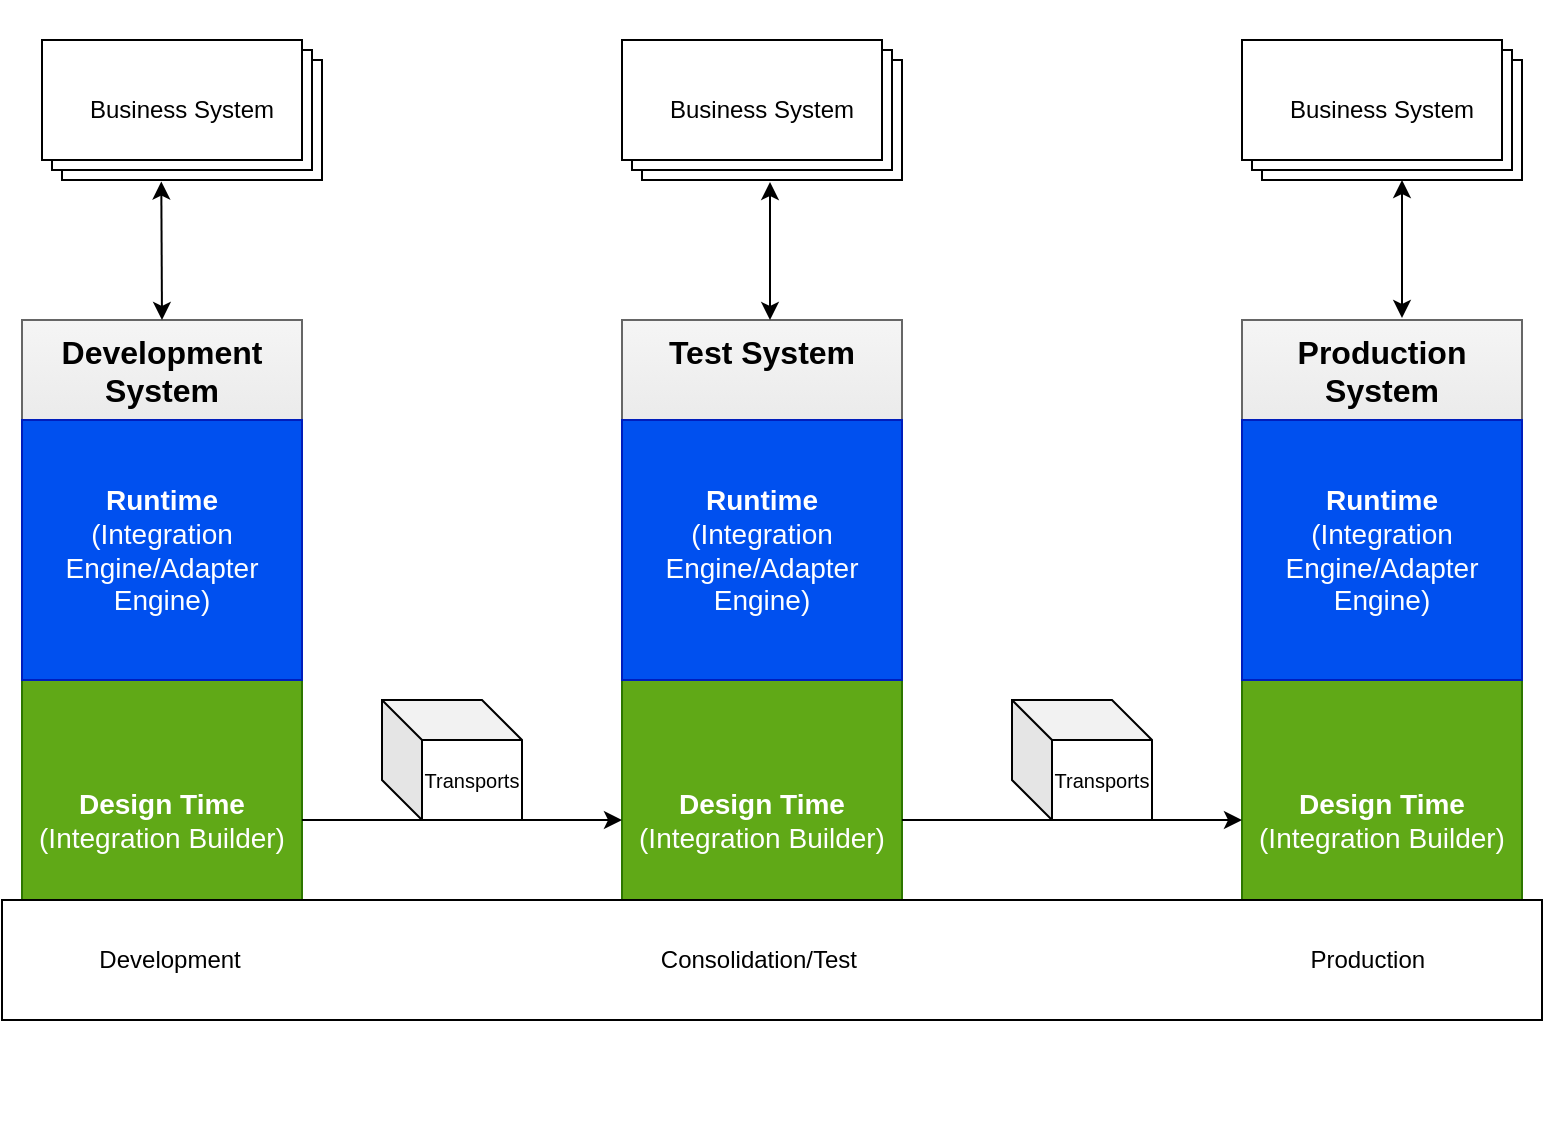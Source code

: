 <mxfile version="24.2.1" type="github">
  <diagram name="Page-1" id="6VO2VrPLk1c468jGjxc4">
    <mxGraphModel dx="1042" dy="1669" grid="1" gridSize="10" guides="1" tooltips="1" connect="1" arrows="1" fold="1" page="1" pageScale="1" pageWidth="850" pageHeight="1100" math="0" shadow="0">
      <root>
        <mxCell id="0" />
        <mxCell id="1" parent="0" />
        <mxCell id="6OjtRYAJ5GlpUmHmKCSw-73" value="" style="group" parent="1" vertex="1" connectable="0">
          <mxGeometry x="50" y="-40" width="770" height="560" as="geometry" />
        </mxCell>
        <mxCell id="6OjtRYAJ5GlpUmHmKCSw-47" value="" style="group;fillColor=#f5f5f5;gradientColor=#b3b3b3;strokeColor=#666666;" parent="6OjtRYAJ5GlpUmHmKCSw-73" vertex="1" connectable="0">
          <mxGeometry x="620" y="160" width="140" height="320" as="geometry" />
        </mxCell>
        <mxCell id="6OjtRYAJ5GlpUmHmKCSw-32" value="&lt;div style=&quot;&quot;&gt;&lt;font style=&quot;font-size: 16px;&quot;&gt;Production System&lt;/font&gt;&lt;/div&gt;" style="rounded=0;whiteSpace=wrap;html=1;verticalAlign=top;fillColor=#f5f5f5;strokeColor=#666666;fontSize=14;fontStyle=1;gradientColor=#b3b3b3;" parent="6OjtRYAJ5GlpUmHmKCSw-47" vertex="1">
          <mxGeometry width="140" height="320" as="geometry" />
        </mxCell>
        <mxCell id="6OjtRYAJ5GlpUmHmKCSw-33" value="&lt;b&gt;Design Time&lt;/b&gt;&lt;div style=&quot;font-size: 14px;&quot;&gt;(Integration Builder)&lt;/div&gt;" style="rounded=0;whiteSpace=wrap;html=1;fillColor=#60a917;strokeColor=#2D7600;fontSize=14;fontColor=#ffffff;" parent="6OjtRYAJ5GlpUmHmKCSw-47" vertex="1">
          <mxGeometry y="180" width="140" height="140" as="geometry" />
        </mxCell>
        <mxCell id="6OjtRYAJ5GlpUmHmKCSw-34" value="&lt;font style=&quot;font-size: 14px;&quot;&gt;&lt;b&gt;Runtime&lt;/b&gt;&lt;/font&gt;&lt;div style=&quot;font-size: 14px;&quot;&gt;&lt;font style=&quot;font-size: 14px;&quot;&gt;(Integration Engine/Adapter Engine)&lt;/font&gt;&lt;/div&gt;" style="rounded=0;whiteSpace=wrap;html=1;fillColor=#0050ef;strokeColor=#001DBC;fontColor=#ffffff;" parent="6OjtRYAJ5GlpUmHmKCSw-47" vertex="1">
          <mxGeometry y="50" width="140" height="130" as="geometry" />
        </mxCell>
        <mxCell id="6OjtRYAJ5GlpUmHmKCSw-29" value="" style="group" parent="6OjtRYAJ5GlpUmHmKCSw-73" vertex="1" connectable="0">
          <mxGeometry x="310" y="160" width="460" height="400" as="geometry" />
        </mxCell>
        <mxCell id="6OjtRYAJ5GlpUmHmKCSw-4" value="&lt;div style=&quot;&quot;&gt;&lt;font style=&quot;font-size: 16px;&quot;&gt;Test System&lt;/font&gt;&lt;/div&gt;" style="rounded=0;whiteSpace=wrap;html=1;verticalAlign=top;fillColor=#f5f5f5;strokeColor=#666666;fontSize=14;fontStyle=1;gradientColor=#b3b3b3;" parent="6OjtRYAJ5GlpUmHmKCSw-29" vertex="1">
          <mxGeometry width="140" height="320" as="geometry" />
        </mxCell>
        <mxCell id="6OjtRYAJ5GlpUmHmKCSw-27" value="&lt;b&gt;Design Time&lt;/b&gt;&lt;div style=&quot;font-size: 14px;&quot;&gt;(Integration Builder)&lt;/div&gt;" style="rounded=0;whiteSpace=wrap;html=1;fillColor=#60a917;strokeColor=#2D7600;fontSize=14;fontColor=#ffffff;" parent="6OjtRYAJ5GlpUmHmKCSw-29" vertex="1">
          <mxGeometry y="180" width="140" height="140" as="geometry" />
        </mxCell>
        <mxCell id="6OjtRYAJ5GlpUmHmKCSw-28" value="&lt;font style=&quot;font-size: 14px;&quot;&gt;&lt;b&gt;Runtime&lt;/b&gt;&lt;/font&gt;&lt;div style=&quot;font-size: 14px;&quot;&gt;&lt;font style=&quot;font-size: 14px;&quot;&gt;(Integration Engine/Adapter Engine)&lt;/font&gt;&lt;/div&gt;" style="rounded=0;whiteSpace=wrap;html=1;fillColor=#0050ef;strokeColor=#001DBC;fontColor=#ffffff;" parent="6OjtRYAJ5GlpUmHmKCSw-29" vertex="1">
          <mxGeometry y="50" width="140" height="130" as="geometry" />
        </mxCell>
        <mxCell id="6OjtRYAJ5GlpUmHmKCSw-13" value="&lt;font style=&quot;font-size: 10px;&quot;&gt;Transports&lt;/font&gt;" style="shape=cube;whiteSpace=wrap;html=1;boundedLbl=1;backgroundOutline=1;darkOpacity=0.05;darkOpacity2=0.1;" parent="6OjtRYAJ5GlpUmHmKCSw-29" vertex="1">
          <mxGeometry x="195" y="190" width="70" height="60" as="geometry" />
        </mxCell>
        <mxCell id="6OjtRYAJ5GlpUmHmKCSw-12" value="&lt;font style=&quot;font-size: 10px;&quot;&gt;Transports&lt;/font&gt;" style="shape=cube;whiteSpace=wrap;html=1;boundedLbl=1;backgroundOutline=1;darkOpacity=0.05;darkOpacity2=0.1;" parent="6OjtRYAJ5GlpUmHmKCSw-73" vertex="1">
          <mxGeometry x="190" y="350" width="70" height="60" as="geometry" />
        </mxCell>
        <mxCell id="6OjtRYAJ5GlpUmHmKCSw-48" value="" style="group;fillColor=#f5f5f5;strokeColor=#666666;gradientColor=#b3b3b3;" parent="6OjtRYAJ5GlpUmHmKCSw-73" vertex="1" connectable="0">
          <mxGeometry x="10" y="160" width="140" height="320" as="geometry" />
        </mxCell>
        <mxCell id="6OjtRYAJ5GlpUmHmKCSw-49" value="&lt;div style=&quot;&quot;&gt;&lt;font style=&quot;font-size: 16px;&quot;&gt;Development System&lt;/font&gt;&lt;/div&gt;" style="rounded=0;whiteSpace=wrap;html=1;verticalAlign=top;fillColor=#f5f5f5;strokeColor=#666666;fontSize=14;fontStyle=1;gradientColor=#b3b3b3;" parent="6OjtRYAJ5GlpUmHmKCSw-48" vertex="1">
          <mxGeometry width="140" height="320" as="geometry" />
        </mxCell>
        <mxCell id="6OjtRYAJ5GlpUmHmKCSw-50" value="&lt;b&gt;Design Time&lt;/b&gt;&lt;div style=&quot;font-size: 14px;&quot;&gt;(Integration Builder)&lt;/div&gt;" style="rounded=0;whiteSpace=wrap;html=1;fillColor=#60a917;strokeColor=#2D7600;fontSize=14;fontColor=#ffffff;" parent="6OjtRYAJ5GlpUmHmKCSw-48" vertex="1">
          <mxGeometry y="180" width="140" height="140" as="geometry" />
        </mxCell>
        <mxCell id="6OjtRYAJ5GlpUmHmKCSw-51" value="&lt;font style=&quot;font-size: 14px;&quot;&gt;&lt;b&gt;Runtime&lt;/b&gt;&lt;/font&gt;&lt;div style=&quot;font-size: 14px;&quot;&gt;&lt;font style=&quot;font-size: 14px;&quot;&gt;(Integration Engine/Adapter Engine)&lt;/font&gt;&lt;/div&gt;" style="rounded=0;whiteSpace=wrap;html=1;fillColor=#0050ef;strokeColor=#001DBC;fontColor=#ffffff;" parent="6OjtRYAJ5GlpUmHmKCSw-48" vertex="1">
          <mxGeometry y="50" width="140" height="130" as="geometry" />
        </mxCell>
        <mxCell id="6OjtRYAJ5GlpUmHmKCSw-10" value="&amp;nbsp; &amp;nbsp; &amp;nbsp; &amp;nbsp; &amp;nbsp; &amp;nbsp; &amp;nbsp; Development&amp;nbsp; &amp;nbsp; &amp;nbsp; &amp;nbsp; &amp;nbsp; &amp;nbsp; &amp;nbsp; &amp;nbsp; &amp;nbsp; &amp;nbsp; &amp;nbsp; &amp;nbsp; &amp;nbsp; &amp;nbsp; &amp;nbsp; &amp;nbsp; &amp;nbsp; &amp;nbsp; &amp;nbsp; &amp;nbsp; &amp;nbsp; &amp;nbsp; &amp;nbsp; &amp;nbsp; &amp;nbsp; &amp;nbsp; &amp;nbsp; &amp;nbsp; &amp;nbsp; &amp;nbsp; &amp;nbsp; &amp;nbsp;Consolidation/Test&amp;nbsp; &amp;nbsp; &amp;nbsp; &amp;nbsp; &amp;nbsp; &amp;nbsp; &amp;nbsp; &amp;nbsp; &amp;nbsp; &amp;nbsp; &amp;nbsp; &amp;nbsp; &amp;nbsp; &amp;nbsp; &amp;nbsp; &amp;nbsp; &amp;nbsp; &amp;nbsp; &amp;nbsp; &amp;nbsp; &amp;nbsp; &amp;nbsp; &amp;nbsp; &amp;nbsp; &amp;nbsp; &amp;nbsp; &amp;nbsp; &amp;nbsp; &amp;nbsp; &amp;nbsp; &amp;nbsp; &amp;nbsp; &amp;nbsp; &amp;nbsp; Production" style="rounded=0;whiteSpace=wrap;html=1;align=left;" parent="6OjtRYAJ5GlpUmHmKCSw-73" vertex="1">
          <mxGeometry y="450" width="770" height="60" as="geometry" />
        </mxCell>
        <mxCell id="6OjtRYAJ5GlpUmHmKCSw-61" value="" style="endArrow=classic;html=1;rounded=0;exitX=1;exitY=0.5;exitDx=0;exitDy=0;" parent="6OjtRYAJ5GlpUmHmKCSw-73" source="6OjtRYAJ5GlpUmHmKCSw-50" edge="1">
          <mxGeometry width="50" height="50" relative="1" as="geometry">
            <mxPoint x="350" y="280" as="sourcePoint" />
            <mxPoint x="310" y="410" as="targetPoint" />
          </mxGeometry>
        </mxCell>
        <mxCell id="6OjtRYAJ5GlpUmHmKCSw-62" value="" style="endArrow=classic;html=1;rounded=0;exitX=1;exitY=0.5;exitDx=0;exitDy=0;entryX=0;entryY=0.5;entryDx=0;entryDy=0;" parent="6OjtRYAJ5GlpUmHmKCSw-73" source="6OjtRYAJ5GlpUmHmKCSw-27" target="6OjtRYAJ5GlpUmHmKCSw-33" edge="1">
          <mxGeometry width="50" height="50" relative="1" as="geometry">
            <mxPoint x="350" y="280" as="sourcePoint" />
            <mxPoint x="400" y="230" as="targetPoint" />
          </mxGeometry>
        </mxCell>
        <mxCell id="mbGNxFcAca0af5bfLa4R-3" value="" style="group" vertex="1" connectable="0" parent="6OjtRYAJ5GlpUmHmKCSw-73">
          <mxGeometry x="20" y="20" width="140" height="70" as="geometry" />
        </mxCell>
        <mxCell id="mbGNxFcAca0af5bfLa4R-1" value="Business System" style="verticalLabelPosition=middle;verticalAlign=middle;html=1;shape=mxgraph.basic.layered_rect;dx=10;outlineConnect=0;whiteSpace=wrap;labelPosition=center;align=center;" vertex="1" parent="mbGNxFcAca0af5bfLa4R-3">
          <mxGeometry width="140" height="70" as="geometry" />
        </mxCell>
        <mxCell id="mbGNxFcAca0af5bfLa4R-2" value="" style="endArrow=classic;startArrow=classic;html=1;rounded=0;exitX=0.5;exitY=0;exitDx=0;exitDy=0;entryX=0.426;entryY=1.011;entryDx=0;entryDy=0;entryPerimeter=0;" edge="1" parent="mbGNxFcAca0af5bfLa4R-3" source="6OjtRYAJ5GlpUmHmKCSw-49" target="mbGNxFcAca0af5bfLa4R-1">
          <mxGeometry width="50" height="50" relative="1" as="geometry">
            <mxPoint x="10" y="110" as="sourcePoint" />
            <mxPoint x="61" y="62" as="targetPoint" />
          </mxGeometry>
        </mxCell>
        <mxCell id="mbGNxFcAca0af5bfLa4R-4" value="Business System" style="verticalLabelPosition=middle;verticalAlign=middle;html=1;shape=mxgraph.basic.layered_rect;dx=10;outlineConnect=0;whiteSpace=wrap;labelPosition=center;align=center;" vertex="1" parent="6OjtRYAJ5GlpUmHmKCSw-73">
          <mxGeometry x="310" y="20" width="140" height="70" as="geometry" />
        </mxCell>
        <mxCell id="mbGNxFcAca0af5bfLa4R-27" value="Business System" style="verticalLabelPosition=middle;verticalAlign=middle;html=1;shape=mxgraph.basic.layered_rect;dx=10;outlineConnect=0;whiteSpace=wrap;labelPosition=center;align=center;" vertex="1" parent="6OjtRYAJ5GlpUmHmKCSw-73">
          <mxGeometry x="620" y="20" width="140" height="70" as="geometry" />
        </mxCell>
        <mxCell id="mbGNxFcAca0af5bfLa4R-29" value="" style="endArrow=classic;startArrow=classic;html=1;rounded=0;exitX=0.5;exitY=0;exitDx=0;exitDy=0;entryX=0.426;entryY=1.011;entryDx=0;entryDy=0;entryPerimeter=0;" edge="1" parent="6OjtRYAJ5GlpUmHmKCSw-73">
          <mxGeometry width="50" height="50" relative="1" as="geometry">
            <mxPoint x="384" y="160" as="sourcePoint" />
            <mxPoint x="384" y="91" as="targetPoint" />
          </mxGeometry>
        </mxCell>
        <mxCell id="mbGNxFcAca0af5bfLa4R-28" value="" style="endArrow=classic;startArrow=classic;html=1;rounded=0;exitX=0.5;exitY=0;exitDx=0;exitDy=0;entryX=0.426;entryY=1.011;entryDx=0;entryDy=0;entryPerimeter=0;" edge="1" parent="6OjtRYAJ5GlpUmHmKCSw-73">
          <mxGeometry width="50" height="50" relative="1" as="geometry">
            <mxPoint x="700" y="159" as="sourcePoint" />
            <mxPoint x="700" y="90" as="targetPoint" />
          </mxGeometry>
        </mxCell>
      </root>
    </mxGraphModel>
  </diagram>
</mxfile>
